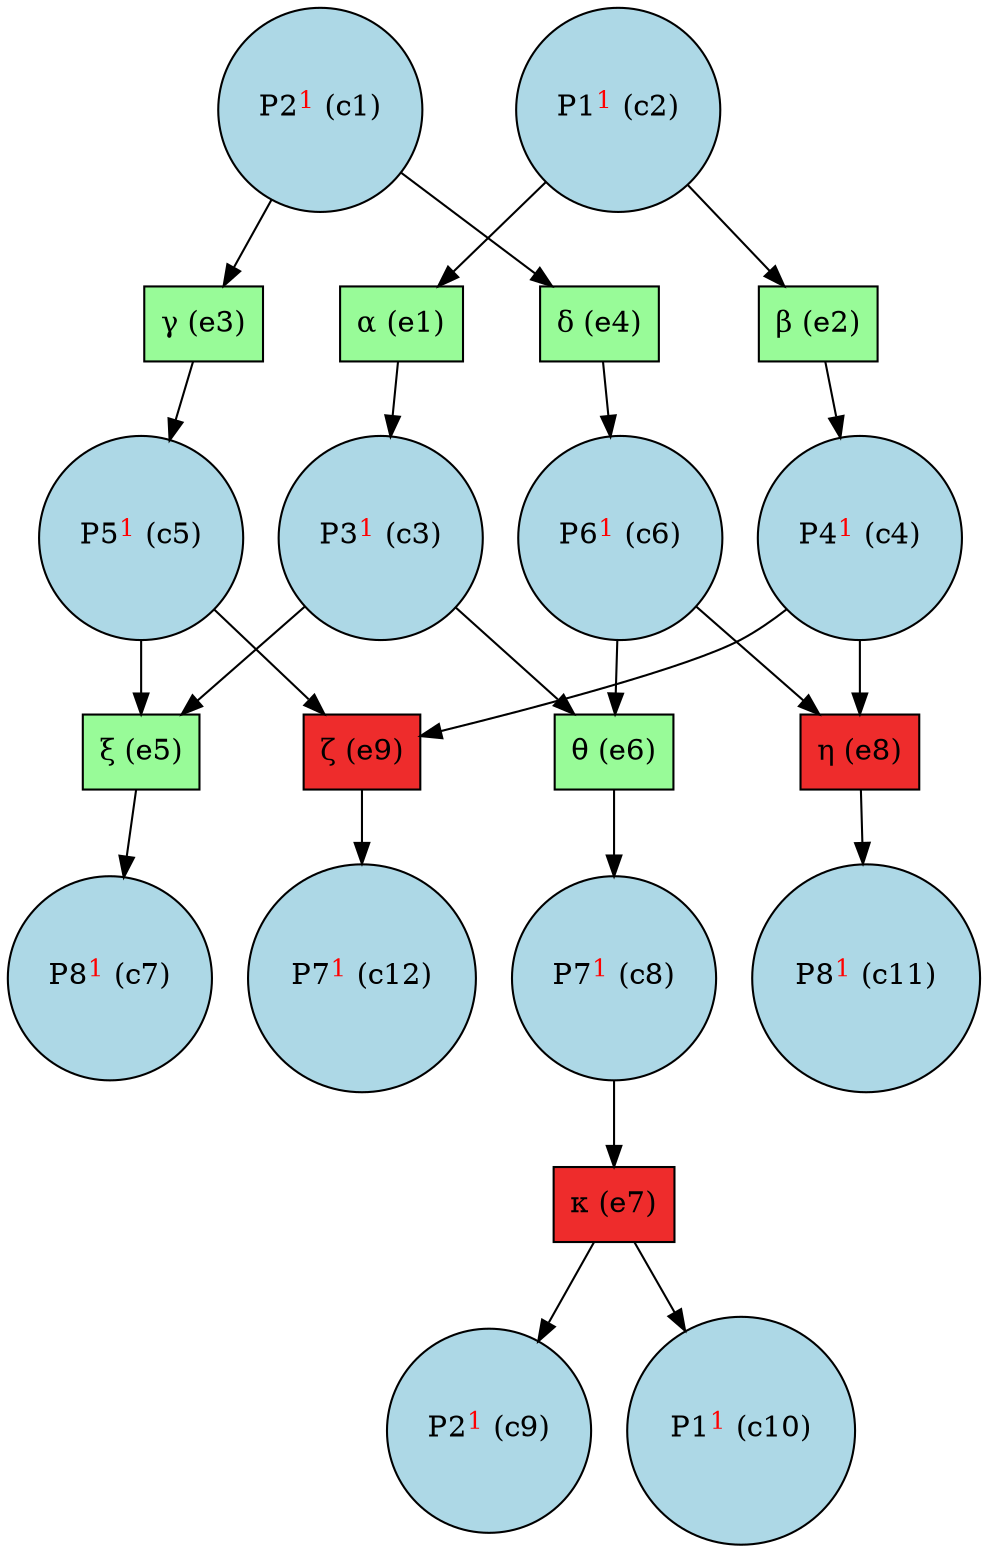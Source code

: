 digraph test {
  c1 -> e4;
  c1 -> e3;
  c2 -> e2;
  c2 -> e1;
  e1 -> c3;
  c3 -> e6;
  c3 -> e5;
  e2 -> c4;
  c4 -> e8;
  c4 -> e9;
  e3 -> c5;
  c5 -> e9;
  c5 -> e5;
  e4 -> c6;
  c6 -> e8;
  c6 -> e6;
  e5 -> c7;
  e6 -> c8;
  c8 -> e7;
  e7 -> c9;
  e7 -> c10;
  e8 -> c11;
  e9 -> c12;
  c1 [fillcolor=lightblue label= <P2<FONT COLOR="red"><SUP>1</SUP></FONT>&nbsp;(c1)> shape=circle style=filled];
  c2 [fillcolor=lightblue label= <P1<FONT COLOR="red"><SUP>1</SUP></FONT>&nbsp;(c2)> shape=circle style=filled];
  c3 [fillcolor=lightblue label= <P3<FONT COLOR="red"><SUP>1</SUP></FONT>&nbsp;(c3)> shape=circle style=filled];
  c4 [fillcolor=lightblue label= <P4<FONT COLOR="red"><SUP>1</SUP></FONT>&nbsp;(c4)> shape=circle style=filled];
  c5 [fillcolor=lightblue label= <P5<FONT COLOR="red"><SUP>1</SUP></FONT>&nbsp;(c5)> shape=circle style=filled];
  c6 [fillcolor=lightblue label= <P6<FONT COLOR="red"><SUP>1</SUP></FONT>&nbsp;(c6)> shape=circle style=filled];
  c7 [fillcolor=lightblue label= <P8<FONT COLOR="red"><SUP>1</SUP></FONT>&nbsp;(c7)> shape=circle style=filled];
  c8 [fillcolor=lightblue label= <P7<FONT COLOR="red"><SUP>1</SUP></FONT>&nbsp;(c8)> shape=circle style=filled];
  c9 [fillcolor=lightblue label= <P2<FONT COLOR="red"><SUP>1</SUP></FONT>&nbsp;(c9)> shape=circle style=filled];
  c10 [fillcolor=lightblue label= <P1<FONT COLOR="red"><SUP>1</SUP></FONT>&nbsp;(c10)> shape=circle style=filled];
  c11 [fillcolor=lightblue label= <P8<FONT COLOR="red"><SUP>1</SUP></FONT>&nbsp;(c11)> shape=circle style=filled];
  c12 [fillcolor=lightblue label= <P7<FONT COLOR="red"><SUP>1</SUP></FONT>&nbsp;(c12)> shape=circle style=filled];
  e1 [fillcolor=palegreen label="α (e1)" shape=box style=filled];
  e2 [fillcolor=palegreen label="β (e2)" shape=box style=filled];
  e3 [fillcolor=palegreen label="γ (e3)" shape=box style=filled];
  e4 [fillcolor=palegreen label="δ (e4)" shape=box style=filled];
  e5 [fillcolor=palegreen label="ξ (e5)" shape=box style=filled];
  e6 [fillcolor=palegreen label="θ (e6)" shape=box style=filled];
  e7 [fillcolor=firebrick2 label="κ (e7)" shape=box style=filled];
  e8 [fillcolor=firebrick2 label="η (e8)" shape=box style=filled];
  e9 [fillcolor=firebrick2 label="ζ (e9)" shape=box style=filled];
}
